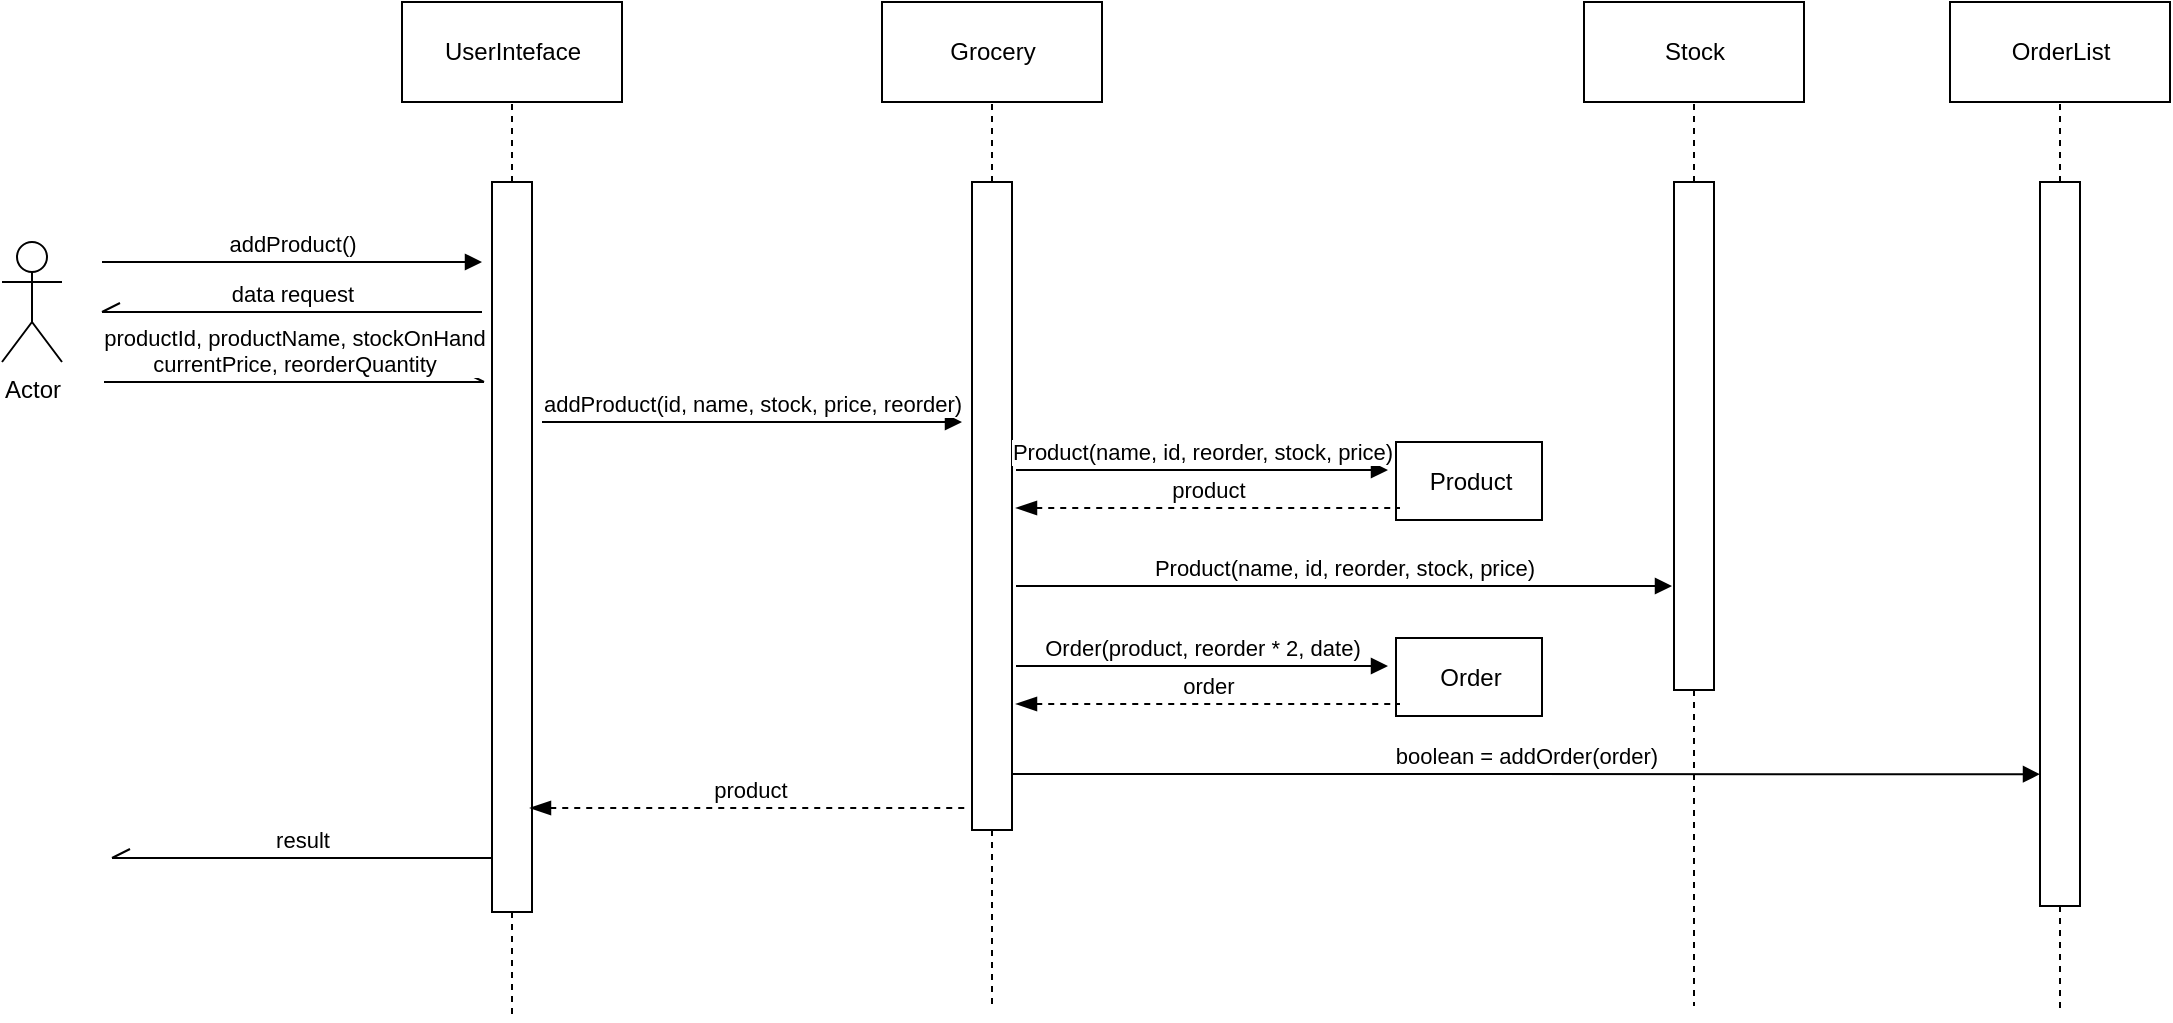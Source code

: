 <mxfile version="14.4.9" type="onedrive"><diagram id="kgpKYQtTHZ0yAKxKKP6v" name="Page-1"><mxGraphModel dx="1422" dy="802" grid="0" gridSize="10" guides="1" tooltips="1" connect="1" arrows="1" fold="1" page="0" pageScale="1" pageWidth="850" pageHeight="1100" math="0" shadow="0"><root><mxCell id="0"/><mxCell id="1" parent="0"/><mxCell id="HDRzovOmhjsjRxyqIYaQ-3" style="edgeStyle=orthogonalEdgeStyle;rounded=0;orthogonalLoop=1;jettySize=auto;html=1;entryX=0.5;entryY=1;entryDx=0;entryDy=0;dashed=1;endArrow=none;endFill=0;" parent="1" source="HDRzovOmhjsjRxyqIYaQ-1" target="HDRzovOmhjsjRxyqIYaQ-2" edge="1"><mxGeometry relative="1" as="geometry"/></mxCell><mxCell id="br2JqKKtP1_X5au08LNZ-13" style="edgeStyle=orthogonalEdgeStyle;rounded=0;orthogonalLoop=1;jettySize=auto;html=1;dashed=1;endArrow=none;endFill=0;" edge="1" parent="1" source="HDRzovOmhjsjRxyqIYaQ-1"><mxGeometry relative="1" as="geometry"><mxPoint x="295" y="618" as="targetPoint"/></mxGeometry></mxCell><mxCell id="HDRzovOmhjsjRxyqIYaQ-1" value="" style="html=1;points=[];perimeter=orthogonalPerimeter;" parent="1" vertex="1"><mxGeometry x="285" y="200" width="20" height="365" as="geometry"/></mxCell><mxCell id="HDRzovOmhjsjRxyqIYaQ-2" value="UserInteface" style="html=1;" parent="1" vertex="1"><mxGeometry x="240" y="110" width="110" height="50" as="geometry"/></mxCell><mxCell id="HDRzovOmhjsjRxyqIYaQ-4" value="addProduct()" style="html=1;verticalAlign=bottom;startArrow=none;startFill=0;endArrow=block;startSize=8;" parent="1" edge="1"><mxGeometry width="60" relative="1" as="geometry"><mxPoint x="90" y="240" as="sourcePoint"/><mxPoint x="280" y="240" as="targetPoint"/><Array as="points"><mxPoint x="130" y="240"/></Array><mxPoint as="offset"/></mxGeometry></mxCell><mxCell id="HDRzovOmhjsjRxyqIYaQ-5" value="data request" style="html=1;verticalAlign=bottom;startArrow=openAsync;startFill=0;endArrow=none;startSize=8;endFill=0;" parent="1" edge="1"><mxGeometry width="60" relative="1" as="geometry"><mxPoint x="90" y="265" as="sourcePoint"/><mxPoint x="280" y="265" as="targetPoint"/><Array as="points"><mxPoint x="130" y="265"/></Array><mxPoint as="offset"/></mxGeometry></mxCell><mxCell id="HDRzovOmhjsjRxyqIYaQ-6" value="&lt;div&gt;productId, productName, stockOnHand&lt;/div&gt;&lt;div&gt;currentPrice, reorderQuantity&lt;br&gt;&lt;/div&gt;" style="html=1;verticalAlign=bottom;startArrow=none;startFill=0;endArrow=openAsync;startSize=8;endFill=0;" parent="1" edge="1"><mxGeometry width="60" relative="1" as="geometry"><mxPoint x="91" y="300" as="sourcePoint"/><mxPoint x="281" y="300" as="targetPoint"/><Array as="points"><mxPoint x="131" y="300"/></Array><mxPoint as="offset"/></mxGeometry></mxCell><mxCell id="HDRzovOmhjsjRxyqIYaQ-7" style="edgeStyle=orthogonalEdgeStyle;rounded=0;orthogonalLoop=1;jettySize=auto;html=1;entryX=0.5;entryY=1;entryDx=0;entryDy=0;dashed=1;endArrow=none;endFill=0;" parent="1" source="HDRzovOmhjsjRxyqIYaQ-8" target="HDRzovOmhjsjRxyqIYaQ-9" edge="1"><mxGeometry relative="1" as="geometry"/></mxCell><mxCell id="Ypg5J_clc6BOTLlYPEEN-25" style="edgeStyle=orthogonalEdgeStyle;rounded=0;orthogonalLoop=1;jettySize=auto;html=1;dashed=1;startArrow=none;startFill=0;endArrow=none;endFill=0;" parent="1" source="HDRzovOmhjsjRxyqIYaQ-8" edge="1"><mxGeometry relative="1" as="geometry"><mxPoint x="535" y="614" as="targetPoint"/></mxGeometry></mxCell><mxCell id="HDRzovOmhjsjRxyqIYaQ-8" value="" style="html=1;points=[];perimeter=orthogonalPerimeter;" parent="1" vertex="1"><mxGeometry x="525" y="200" width="20" height="324" as="geometry"/></mxCell><mxCell id="HDRzovOmhjsjRxyqIYaQ-9" value="Grocery" style="html=1;" parent="1" vertex="1"><mxGeometry x="480" y="110" width="110" height="50" as="geometry"/></mxCell><mxCell id="HDRzovOmhjsjRxyqIYaQ-11" value="addProduct(id, name, stock, price, reorder)" style="html=1;verticalAlign=bottom;startArrow=none;startFill=0;endArrow=block;startSize=8;" parent="1" edge="1"><mxGeometry width="60" relative="1" as="geometry"><mxPoint x="310" y="320" as="sourcePoint"/><mxPoint x="520" y="320" as="targetPoint"/><Array as="points"><mxPoint x="350" y="320"/></Array><mxPoint as="offset"/></mxGeometry></mxCell><mxCell id="HDRzovOmhjsjRxyqIYaQ-20" value="Actor" style="shape=umlActor;verticalLabelPosition=bottom;verticalAlign=top;html=1;" parent="1" vertex="1"><mxGeometry x="40" y="230" width="30" height="60" as="geometry"/></mxCell><mxCell id="HDRzovOmhjsjRxyqIYaQ-21" value="result" style="html=1;verticalAlign=bottom;startArrow=openAsync;startFill=0;endArrow=none;startSize=8;endFill=0;" parent="1" edge="1"><mxGeometry width="60" relative="1" as="geometry"><mxPoint x="95" y="538" as="sourcePoint"/><mxPoint x="285" y="538" as="targetPoint"/><Array as="points"><mxPoint x="135" y="538"/></Array><mxPoint as="offset"/></mxGeometry></mxCell><mxCell id="EQfiaJ-8O0HDn_IqWwYj-1" style="edgeStyle=orthogonalEdgeStyle;rounded=0;orthogonalLoop=1;jettySize=auto;html=1;entryX=0.5;entryY=1;entryDx=0;entryDy=0;dashed=1;endArrow=none;endFill=0;" parent="1" source="EQfiaJ-8O0HDn_IqWwYj-3" target="EQfiaJ-8O0HDn_IqWwYj-4" edge="1"><mxGeometry relative="1" as="geometry"/></mxCell><mxCell id="EQfiaJ-8O0HDn_IqWwYj-2" style="edgeStyle=orthogonalEdgeStyle;rounded=0;orthogonalLoop=1;jettySize=auto;html=1;dashed=1;startArrow=none;startFill=0;endArrow=none;endFill=0;" parent="1" source="EQfiaJ-8O0HDn_IqWwYj-3" edge="1"><mxGeometry relative="1" as="geometry"><mxPoint x="886" y="612" as="targetPoint"/></mxGeometry></mxCell><mxCell id="EQfiaJ-8O0HDn_IqWwYj-3" value="" style="html=1;points=[];perimeter=orthogonalPerimeter;" parent="1" vertex="1"><mxGeometry x="876" y="200" width="20" height="254" as="geometry"/></mxCell><mxCell id="EQfiaJ-8O0HDn_IqWwYj-4" value="Stock" style="html=1;" parent="1" vertex="1"><mxGeometry x="831" y="110" width="110" height="50" as="geometry"/></mxCell><mxCell id="EQfiaJ-8O0HDn_IqWwYj-5" value="Product(name, id, reorder, stock, price)" style="html=1;verticalAlign=bottom;startArrow=none;startFill=0;endArrow=block;startSize=8;" parent="1" edge="1"><mxGeometry width="60" relative="1" as="geometry"><mxPoint x="547" y="344" as="sourcePoint"/><mxPoint x="733" y="344" as="targetPoint"/><Array as="points"><mxPoint x="587" y="344"/></Array><mxPoint as="offset"/></mxGeometry></mxCell><mxCell id="br2JqKKtP1_X5au08LNZ-1" value="Product" style="html=1;" vertex="1" parent="1"><mxGeometry x="737" y="330" width="73" height="39" as="geometry"/></mxCell><mxCell id="br2JqKKtP1_X5au08LNZ-2" value="product" style="html=1;verticalAlign=bottom;startArrow=blockThin;startFill=1;endArrow=none;startSize=8;endFill=0;dashed=1;" edge="1" parent="1"><mxGeometry width="60" relative="1" as="geometry"><mxPoint x="547" y="363" as="sourcePoint"/><mxPoint x="739" y="363" as="targetPoint"/><Array as="points"><mxPoint x="589" y="363"/></Array><mxPoint as="offset"/></mxGeometry></mxCell><mxCell id="br2JqKKtP1_X5au08LNZ-3" value="Order(product, reorder * 2, date)" style="html=1;verticalAlign=bottom;startArrow=none;startFill=0;endArrow=block;startSize=8;" edge="1" parent="1"><mxGeometry width="60" relative="1" as="geometry"><mxPoint x="547" y="442" as="sourcePoint"/><mxPoint x="733" y="442" as="targetPoint"/><Array as="points"><mxPoint x="587" y="442"/></Array><mxPoint as="offset"/></mxGeometry></mxCell><mxCell id="br2JqKKtP1_X5au08LNZ-4" value="Order" style="html=1;" vertex="1" parent="1"><mxGeometry x="737" y="428" width="73" height="39" as="geometry"/></mxCell><mxCell id="br2JqKKtP1_X5au08LNZ-5" value="order" style="html=1;verticalAlign=bottom;startArrow=blockThin;startFill=1;endArrow=none;startSize=8;endFill=0;dashed=1;" edge="1" parent="1"><mxGeometry width="60" relative="1" as="geometry"><mxPoint x="547" y="461" as="sourcePoint"/><mxPoint x="739" y="461" as="targetPoint"/><Array as="points"><mxPoint x="589" y="461"/></Array><mxPoint as="offset"/></mxGeometry></mxCell><mxCell id="br2JqKKtP1_X5au08LNZ-6" value="Product(name, id, reorder, stock, price)" style="html=1;verticalAlign=bottom;startArrow=none;startFill=0;endArrow=block;startSize=8;" edge="1" parent="1"><mxGeometry width="60" relative="1" as="geometry"><mxPoint x="547" y="402" as="sourcePoint"/><mxPoint x="875" y="402" as="targetPoint"/><Array as="points"><mxPoint x="587" y="402"/></Array><mxPoint as="offset"/></mxGeometry></mxCell><mxCell id="br2JqKKtP1_X5au08LNZ-7" style="edgeStyle=orthogonalEdgeStyle;rounded=0;orthogonalLoop=1;jettySize=auto;html=1;entryX=0.5;entryY=1;entryDx=0;entryDy=0;dashed=1;endArrow=none;endFill=0;" edge="1" parent="1" source="br2JqKKtP1_X5au08LNZ-9" target="br2JqKKtP1_X5au08LNZ-10"><mxGeometry relative="1" as="geometry"/></mxCell><mxCell id="br2JqKKtP1_X5au08LNZ-14" style="edgeStyle=orthogonalEdgeStyle;rounded=0;orthogonalLoop=1;jettySize=auto;html=1;dashed=1;endArrow=none;endFill=0;" edge="1" parent="1" source="br2JqKKtP1_X5au08LNZ-9"><mxGeometry relative="1" as="geometry"><mxPoint x="1069" y="616" as="targetPoint"/></mxGeometry></mxCell><mxCell id="br2JqKKtP1_X5au08LNZ-9" value="" style="html=1;points=[];perimeter=orthogonalPerimeter;" vertex="1" parent="1"><mxGeometry x="1059" y="200" width="20" height="362" as="geometry"/></mxCell><mxCell id="br2JqKKtP1_X5au08LNZ-10" value="OrderList" style="html=1;" vertex="1" parent="1"><mxGeometry x="1014" y="110" width="110" height="50" as="geometry"/></mxCell><mxCell id="br2JqKKtP1_X5au08LNZ-11" value="boolean = addOrder(order)" style="html=1;verticalAlign=bottom;startArrow=none;startFill=0;endArrow=block;startSize=8;entryX=0;entryY=0.818;entryDx=0;entryDy=0;entryPerimeter=0;" edge="1" parent="1" target="br2JqKKtP1_X5au08LNZ-9"><mxGeometry width="60" relative="1" as="geometry"><mxPoint x="545" y="496" as="sourcePoint"/><mxPoint x="873" y="496" as="targetPoint"/><Array as="points"><mxPoint x="585" y="496"/></Array><mxPoint as="offset"/></mxGeometry></mxCell><mxCell id="br2JqKKtP1_X5au08LNZ-12" value="product" style="html=1;verticalAlign=bottom;startArrow=blockThin;startFill=1;endArrow=none;startSize=8;endFill=0;dashed=1;" edge="1" parent="1"><mxGeometry width="60" relative="1" as="geometry"><mxPoint x="304" y="513" as="sourcePoint"/><mxPoint x="523" y="513" as="targetPoint"/><Array as="points"><mxPoint x="373" y="513"/></Array><mxPoint as="offset"/></mxGeometry></mxCell></root></mxGraphModel></diagram></mxfile>
